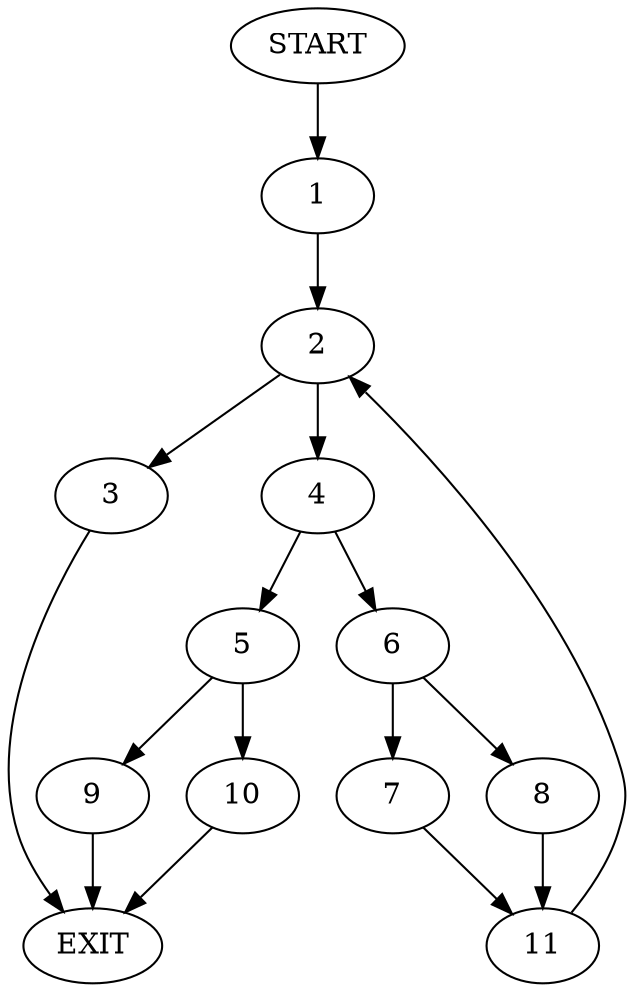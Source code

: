 digraph {
0 [label="START"]
12 [label="EXIT"]
0 -> 1
1 -> 2
2 -> 3
2 -> 4
4 -> 5
4 -> 6
3 -> 12
6 -> 7
6 -> 8
5 -> 9
5 -> 10
10 -> 12
9 -> 12
7 -> 11
8 -> 11
11 -> 2
}

